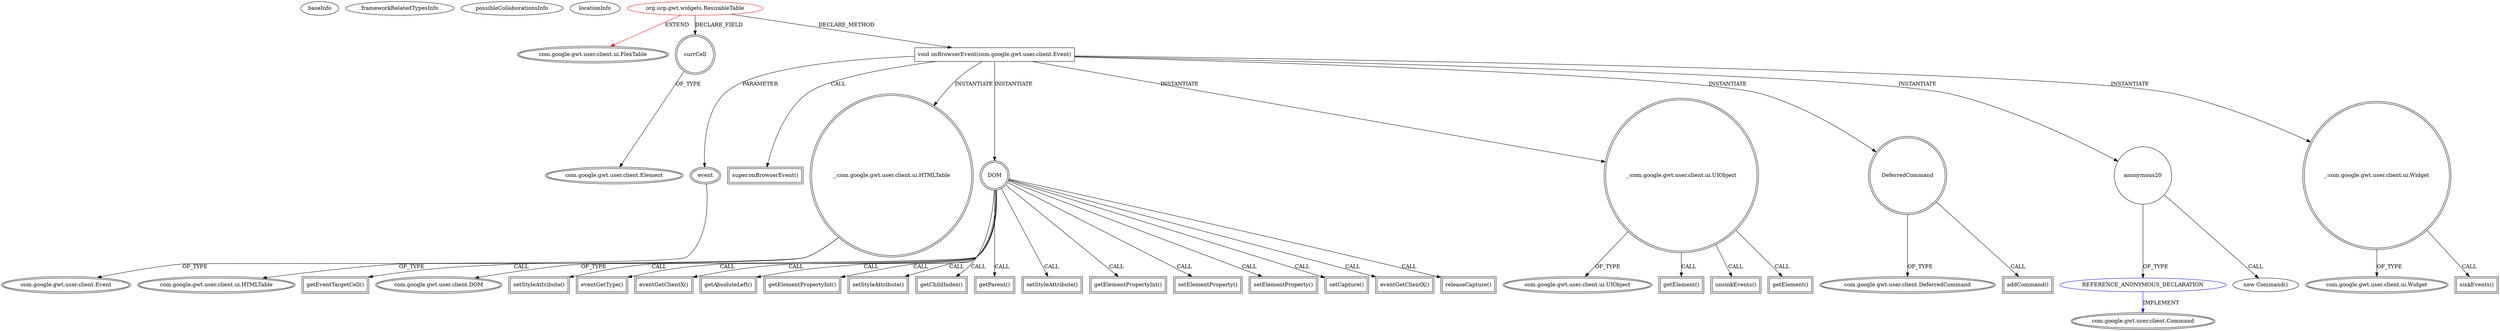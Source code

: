 digraph {
baseInfo[graphId=2966,category="extension_graph",isAnonymous=false,possibleRelation=true]
frameworkRelatedTypesInfo[0="com.google.gwt.user.client.ui.FlexTable"]
possibleCollaborationsInfo[0="2966~CLIENT_METHOD_DECLARATION-INSTANTIATION-~com.google.gwt.user.client.ui.FlexTable ~com.google.gwt.user.client.Command ~false~true"]
locationInfo[projectName="hmiguellima-ugat",filePath="/hmiguellima-ugat/ugat-master/src/org/ucp/gwt/widgets/ResizableTable.java",contextSignature="ResizableTable",graphId="2966"]
0[label="org.ucp.gwt.widgets.ResizableTable",vertexType="ROOT_CLIENT_CLASS_DECLARATION",isFrameworkType=false,color=red]
1[label="com.google.gwt.user.client.ui.FlexTable",vertexType="FRAMEWORK_CLASS_TYPE",isFrameworkType=true,peripheries=2]
2[label="currCell",vertexType="FIELD_DECLARATION",isFrameworkType=true,peripheries=2,shape=circle]
3[label="com.google.gwt.user.client.Element",vertexType="FRAMEWORK_CLASS_TYPE",isFrameworkType=true,peripheries=2]
6[label="void onBrowserEvent(com.google.gwt.user.client.Event)",vertexType="CLIENT_METHOD_DECLARATION",isFrameworkType=false,shape=box]
7[label="event",vertexType="PARAMETER_DECLARATION",isFrameworkType=true,peripheries=2]
8[label="com.google.gwt.user.client.Event",vertexType="FRAMEWORK_CLASS_TYPE",isFrameworkType=true,peripheries=2]
9[label="super.onBrowserEvent()",vertexType="SUPER_CALL",isFrameworkType=true,peripheries=2,shape=box]
10[label="_:com.google.gwt.user.client.ui.HTMLTable",vertexType="VARIABLE_EXPRESION",isFrameworkType=true,peripheries=2,shape=circle]
12[label="com.google.gwt.user.client.ui.HTMLTable",vertexType="FRAMEWORK_CLASS_TYPE",isFrameworkType=true,peripheries=2]
11[label="getEventTargetCell()",vertexType="INSIDE_CALL",isFrameworkType=true,peripheries=2,shape=box]
13[label="DOM",vertexType="VARIABLE_EXPRESION",isFrameworkType=true,peripheries=2,shape=circle]
15[label="com.google.gwt.user.client.DOM",vertexType="FRAMEWORK_CLASS_TYPE",isFrameworkType=true,peripheries=2]
14[label="setStyleAttribute()",vertexType="INSIDE_CALL",isFrameworkType=true,peripheries=2,shape=box]
17[label="eventGetType()",vertexType="INSIDE_CALL",isFrameworkType=true,peripheries=2,shape=box]
19[label="eventGetClientX()",vertexType="INSIDE_CALL",isFrameworkType=true,peripheries=2,shape=box]
21[label="getAbsoluteLeft()",vertexType="INSIDE_CALL",isFrameworkType=true,peripheries=2,shape=box]
23[label="getElementPropertyInt()",vertexType="INSIDE_CALL",isFrameworkType=true,peripheries=2,shape=box]
25[label="setStyleAttribute()",vertexType="INSIDE_CALL",isFrameworkType=true,peripheries=2,shape=box]
27[label="getChildIndex()",vertexType="INSIDE_CALL",isFrameworkType=true,peripheries=2,shape=box]
29[label="getParent()",vertexType="INSIDE_CALL",isFrameworkType=true,peripheries=2,shape=box]
31[label="setStyleAttribute()",vertexType="INSIDE_CALL",isFrameworkType=true,peripheries=2,shape=box]
33[label="getElementPropertyInt()",vertexType="INSIDE_CALL",isFrameworkType=true,peripheries=2,shape=box]
35[label="setElementProperty()",vertexType="INSIDE_CALL",isFrameworkType=true,peripheries=2,shape=box]
37[label="setElementProperty()",vertexType="INSIDE_CALL",isFrameworkType=true,peripheries=2,shape=box]
39[label="setCapture()",vertexType="INSIDE_CALL",isFrameworkType=true,peripheries=2,shape=box]
40[label="_:com.google.gwt.user.client.ui.UIObject",vertexType="VARIABLE_EXPRESION",isFrameworkType=true,peripheries=2,shape=circle]
42[label="com.google.gwt.user.client.ui.UIObject",vertexType="FRAMEWORK_CLASS_TYPE",isFrameworkType=true,peripheries=2]
41[label="getElement()",vertexType="INSIDE_CALL",isFrameworkType=true,peripheries=2,shape=box]
44[label="eventGetClientX()",vertexType="INSIDE_CALL",isFrameworkType=true,peripheries=2,shape=box]
46[label="unsinkEvents()",vertexType="INSIDE_CALL",isFrameworkType=true,peripheries=2,shape=box]
48[label="releaseCapture()",vertexType="INSIDE_CALL",isFrameworkType=true,peripheries=2,shape=box]
50[label="getElement()",vertexType="INSIDE_CALL",isFrameworkType=true,peripheries=2,shape=box]
51[label="DeferredCommand",vertexType="VARIABLE_EXPRESION",isFrameworkType=true,peripheries=2,shape=circle]
53[label="com.google.gwt.user.client.DeferredCommand",vertexType="FRAMEWORK_CLASS_TYPE",isFrameworkType=true,peripheries=2]
52[label="addCommand()",vertexType="INSIDE_CALL",isFrameworkType=true,peripheries=2,shape=box]
55[label="anonymous20",vertexType="VARIABLE_EXPRESION",isFrameworkType=false,shape=circle]
56[label="REFERENCE_ANONYMOUS_DECLARATION",vertexType="REFERENCE_ANONYMOUS_DECLARATION",isFrameworkType=false,color=blue]
57[label="com.google.gwt.user.client.Command",vertexType="FRAMEWORK_INTERFACE_TYPE",isFrameworkType=true,peripheries=2]
54[label="new Command()",vertexType="CONSTRUCTOR_CALL",isFrameworkType=false]
58[label="_:com.google.gwt.user.client.ui.Widget",vertexType="VARIABLE_EXPRESION",isFrameworkType=true,peripheries=2,shape=circle]
60[label="com.google.gwt.user.client.ui.Widget",vertexType="FRAMEWORK_CLASS_TYPE",isFrameworkType=true,peripheries=2]
59[label="sinkEvents()",vertexType="INSIDE_CALL",isFrameworkType=true,peripheries=2,shape=box]
0->1[label="EXTEND",color=red]
0->2[label="DECLARE_FIELD"]
2->3[label="OF_TYPE"]
0->6[label="DECLARE_METHOD"]
7->8[label="OF_TYPE"]
6->7[label="PARAMETER"]
6->9[label="CALL"]
6->10[label="INSTANTIATE"]
10->12[label="OF_TYPE"]
10->11[label="CALL"]
6->13[label="INSTANTIATE"]
13->15[label="OF_TYPE"]
13->14[label="CALL"]
13->17[label="CALL"]
13->19[label="CALL"]
13->21[label="CALL"]
13->23[label="CALL"]
13->25[label="CALL"]
13->27[label="CALL"]
13->29[label="CALL"]
13->31[label="CALL"]
13->33[label="CALL"]
13->35[label="CALL"]
13->37[label="CALL"]
13->39[label="CALL"]
6->40[label="INSTANTIATE"]
40->42[label="OF_TYPE"]
40->41[label="CALL"]
13->44[label="CALL"]
40->46[label="CALL"]
13->48[label="CALL"]
40->50[label="CALL"]
6->51[label="INSTANTIATE"]
51->53[label="OF_TYPE"]
51->52[label="CALL"]
6->55[label="INSTANTIATE"]
56->57[label="IMPLEMENT",color=blue]
55->56[label="OF_TYPE"]
55->54[label="CALL"]
6->58[label="INSTANTIATE"]
58->60[label="OF_TYPE"]
58->59[label="CALL"]
}
